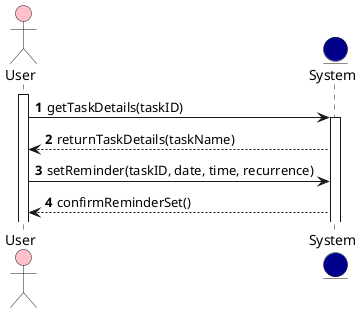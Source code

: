 @startuml
'https://plantuml.com/sequence-diagram

autonumber

actor User #Pink
entity System #darkblue
activate User
User -> System: getTaskDetails(taskID)
activate System
System --> User: returnTaskDetails(taskName)
User -> System: setReminder(taskID, date, time, recurrence)
System --> User: confirmReminderSet()
@enduml